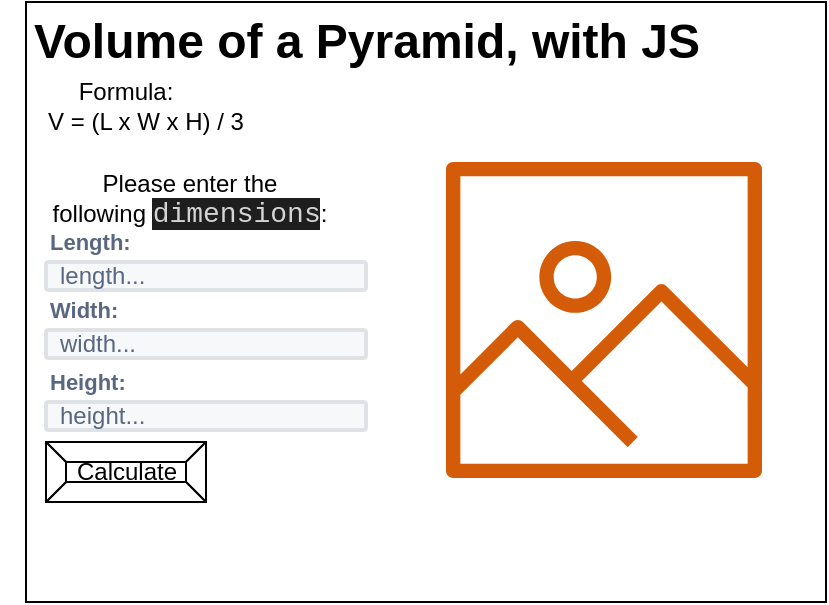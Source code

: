<mxfile>
    <diagram id="pIaEtrtLPv3HG8r1JEND" name="Page-1">
        <mxGraphModel dx="463" dy="490" grid="1" gridSize="10" guides="1" tooltips="1" connect="1" arrows="1" fold="1" page="1" pageScale="1" pageWidth="850" pageHeight="1100" math="0" shadow="0">
            <root>
                <mxCell id="0"/>
                <mxCell id="1" parent="0"/>
                <mxCell id="2" value="" style="rounded=0;whiteSpace=wrap;html=1;" parent="1" vertex="1">
                    <mxGeometry x="80" y="80" width="400" height="300" as="geometry"/>
                </mxCell>
                <mxCell id="6" value="Calculate" style="labelPosition=center;verticalLabelPosition=middle;align=center;html=1;shape=mxgraph.basic.button;dx=10;" parent="1" vertex="1">
                    <mxGeometry x="90" y="300" width="80" height="30" as="geometry"/>
                </mxCell>
                <mxCell id="16" value="Length:" style="fillColor=none;strokeColor=none;html=1;fontSize=11;fontStyle=0;align=left;fontColor=#596780;fontStyle=1;fontSize=11" parent="1" vertex="1">
                    <mxGeometry x="90" y="190" width="240" height="20" as="geometry"/>
                </mxCell>
                <mxCell id="17" value="length..." style="rounded=1;arcSize=9;fillColor=#F7F8F9;align=left;spacingLeft=5;strokeColor=#DEE1E6;html=1;strokeWidth=2;fontColor=#596780;fontSize=12" parent="1" vertex="1">
                    <mxGeometry x="90" y="210" width="160" height="14" as="geometry"/>
                </mxCell>
                <mxCell id="19" value="width..." style="rounded=1;arcSize=9;fillColor=#F7F8F9;align=left;spacingLeft=5;strokeColor=#DEE1E6;html=1;strokeWidth=2;fontColor=#596780;fontSize=12" parent="1" vertex="1">
                    <mxGeometry x="90" y="244" width="160" height="14" as="geometry"/>
                </mxCell>
                <mxCell id="20" value="height..." style="rounded=1;arcSize=9;fillColor=#F7F8F9;align=left;spacingLeft=5;strokeColor=#DEE1E6;html=1;strokeWidth=2;fontColor=#596780;fontSize=12" parent="1" vertex="1">
                    <mxGeometry x="90" y="280" width="160" height="14" as="geometry"/>
                </mxCell>
                <mxCell id="21" value="Height:" style="fillColor=none;strokeColor=none;html=1;fontSize=11;fontStyle=0;align=left;fontColor=#596780;fontStyle=1;fontSize=11" parent="1" vertex="1">
                    <mxGeometry x="90" y="260" width="240" height="20" as="geometry"/>
                </mxCell>
                <mxCell id="22" value="Width:" style="fillColor=none;strokeColor=none;html=1;fontSize=11;fontStyle=0;align=left;fontColor=#596780;fontStyle=1;fontSize=11" parent="1" vertex="1">
                    <mxGeometry x="90" y="224" width="240" height="20" as="geometry"/>
                </mxCell>
                <mxCell id="26" value="" style="sketch=0;outlineConnect=0;fontColor=#232F3E;gradientColor=none;fillColor=#D45B07;strokeColor=none;dashed=0;verticalLabelPosition=bottom;verticalAlign=top;align=center;html=1;fontSize=12;fontStyle=0;aspect=fixed;pointerEvents=1;shape=mxgraph.aws4.container_registry_image;" parent="1" vertex="1">
                    <mxGeometry x="290" y="160" width="158" height="158" as="geometry"/>
                </mxCell>
                <mxCell id="27" value="Volume of a Pyramid, with JS" style="text;strokeColor=none;fillColor=none;html=1;fontSize=24;fontStyle=1;verticalAlign=middle;align=center;" parent="1" vertex="1">
                    <mxGeometry x="200" y="80" width="100" height="40" as="geometry"/>
                </mxCell>
                <mxCell id="28" value="Formula:" style="text;html=1;strokeColor=none;fillColor=none;align=center;verticalAlign=middle;whiteSpace=wrap;rounded=0;" parent="1" vertex="1">
                    <mxGeometry x="100" y="110" width="60" height="30" as="geometry"/>
                </mxCell>
                <UserObject label="V = (L x W x H) / 3" placeholders="1" name="Variable" id="29">
                    <mxCell style="text;html=1;strokeColor=none;fillColor=none;align=center;verticalAlign=middle;whiteSpace=wrap;overflow=hidden;" parent="1" vertex="1">
                        <mxGeometry x="70" y="130" width="140" height="20" as="geometry"/>
                    </mxCell>
                </UserObject>
                <UserObject label="Please enter the following&amp;nbsp;&lt;span style=&quot;background-color: rgb(30 , 30 , 30) ; color: rgb(212 , 212 , 212) ; font-family: &amp;#34;consolas&amp;#34; , &amp;#34;courier new&amp;#34; , monospace ; font-size: 14px&quot;&gt;dimensions&lt;/span&gt;&lt;span&gt;:&lt;/span&gt;" placeholders="1" name="Variable" id="nAfjT1JvepFu_Qh119zT-30">
                    <mxCell style="text;html=1;strokeColor=none;fillColor=none;align=center;verticalAlign=middle;whiteSpace=wrap;overflow=hidden;" parent="1" vertex="1">
                        <mxGeometry x="67" y="154" width="190" height="50" as="geometry"/>
                    </mxCell>
                </UserObject>
            </root>
        </mxGraphModel>
    </diagram>
    <diagram id="EfJBTI8J3k9-4t_WPZMU" name="Page-2">
        <mxGraphModel dx="463" dy="490" grid="1" gridSize="10" guides="1" tooltips="1" connect="1" arrows="1" fold="1" page="1" pageScale="1" pageWidth="827" pageHeight="1169" math="0" shadow="0">
            <root>
                <mxCell id="SlAN4rpTddr9tJkAFKHK-0"/>
                <mxCell id="SlAN4rpTddr9tJkAFKHK-1" parent="SlAN4rpTddr9tJkAFKHK-0"/>
                <mxCell id="6VO3gdrZw4tmIweeU7qc-0" value="" style="rounded=0;whiteSpace=wrap;html=1;" parent="SlAN4rpTddr9tJkAFKHK-1" vertex="1">
                    <mxGeometry x="80" y="80" width="400" height="300" as="geometry"/>
                </mxCell>
                <mxCell id="6VO3gdrZw4tmIweeU7qc-1" value="Calculate" style="labelPosition=center;verticalLabelPosition=middle;align=center;html=1;shape=mxgraph.basic.button;dx=10;" parent="SlAN4rpTddr9tJkAFKHK-1" vertex="1">
                    <mxGeometry x="90" y="300" width="80" height="30" as="geometry"/>
                </mxCell>
                <mxCell id="6VO3gdrZw4tmIweeU7qc-2" value="Length:" style="fillColor=none;strokeColor=none;html=1;fontSize=11;fontStyle=0;align=left;fontColor=#596780;fontStyle=1;fontSize=11" parent="SlAN4rpTddr9tJkAFKHK-1" vertex="1">
                    <mxGeometry x="90" y="190" width="240" height="20" as="geometry"/>
                </mxCell>
                <mxCell id="6VO3gdrZw4tmIweeU7qc-3" value="length..." style="rounded=1;arcSize=9;fillColor=#F7F8F9;align=left;spacingLeft=5;strokeColor=#DEE1E6;html=1;strokeWidth=2;fontColor=#596780;fontSize=12" parent="SlAN4rpTddr9tJkAFKHK-1" vertex="1">
                    <mxGeometry x="90" y="210" width="160" height="14" as="geometry"/>
                </mxCell>
                <mxCell id="6VO3gdrZw4tmIweeU7qc-4" value="width..." style="rounded=1;arcSize=9;fillColor=#F7F8F9;align=left;spacingLeft=5;strokeColor=#DEE1E6;html=1;strokeWidth=2;fontColor=#596780;fontSize=12" parent="SlAN4rpTddr9tJkAFKHK-1" vertex="1">
                    <mxGeometry x="90" y="244" width="160" height="14" as="geometry"/>
                </mxCell>
                <mxCell id="6VO3gdrZw4tmIweeU7qc-5" value="height..." style="rounded=1;arcSize=9;fillColor=#F7F8F9;align=left;spacingLeft=5;strokeColor=#DEE1E6;html=1;strokeWidth=2;fontColor=#596780;fontSize=12" parent="SlAN4rpTddr9tJkAFKHK-1" vertex="1">
                    <mxGeometry x="90" y="280" width="160" height="14" as="geometry"/>
                </mxCell>
                <mxCell id="6VO3gdrZw4tmIweeU7qc-6" value="Height:" style="fillColor=none;strokeColor=none;html=1;fontSize=11;fontStyle=0;align=left;fontColor=#596780;fontStyle=1;fontSize=11" parent="SlAN4rpTddr9tJkAFKHK-1" vertex="1">
                    <mxGeometry x="90" y="260" width="240" height="20" as="geometry"/>
                </mxCell>
                <mxCell id="6VO3gdrZw4tmIweeU7qc-7" value="Width:" style="fillColor=none;strokeColor=none;html=1;fontSize=11;fontStyle=0;align=left;fontColor=#596780;fontStyle=1;fontSize=11" parent="SlAN4rpTddr9tJkAFKHK-1" vertex="1">
                    <mxGeometry x="90" y="224" width="240" height="20" as="geometry"/>
                </mxCell>
                <mxCell id="6VO3gdrZw4tmIweeU7qc-8" value="" style="sketch=0;outlineConnect=0;fontColor=#232F3E;gradientColor=none;fillColor=#D45B07;strokeColor=none;dashed=0;verticalLabelPosition=bottom;verticalAlign=top;align=center;html=1;fontSize=12;fontStyle=0;aspect=fixed;pointerEvents=1;shape=mxgraph.aws4.container_registry_image;" parent="SlAN4rpTddr9tJkAFKHK-1" vertex="1">
                    <mxGeometry x="290" y="160" width="158" height="158" as="geometry"/>
                </mxCell>
                <mxCell id="6VO3gdrZw4tmIweeU7qc-9" value="Volume of a Pyramid, with JS" style="text;strokeColor=none;fillColor=none;html=1;fontSize=24;fontStyle=1;verticalAlign=middle;align=center;" parent="SlAN4rpTddr9tJkAFKHK-1" vertex="1">
                    <mxGeometry x="200" y="80" width="100" height="40" as="geometry"/>
                </mxCell>
                <mxCell id="6VO3gdrZw4tmIweeU7qc-10" value="Formula:" style="text;html=1;strokeColor=none;fillColor=none;align=center;verticalAlign=middle;whiteSpace=wrap;rounded=0;" parent="SlAN4rpTddr9tJkAFKHK-1" vertex="1">
                    <mxGeometry x="100" y="110" width="60" height="30" as="geometry"/>
                </mxCell>
                <UserObject label="V = (L x W x H) / 3" placeholders="1" name="Variable" id="6VO3gdrZw4tmIweeU7qc-11">
                    <mxCell style="text;html=1;strokeColor=none;fillColor=none;align=center;verticalAlign=middle;whiteSpace=wrap;overflow=hidden;" parent="SlAN4rpTddr9tJkAFKHK-1" vertex="1">
                        <mxGeometry x="70" y="130" width="140" height="20" as="geometry"/>
                    </mxCell>
                </UserObject>
                <UserObject label="Please enter the following&amp;nbsp;&lt;span style=&quot;background-color: rgb(30 , 30 , 30) ; color: rgb(212 , 212 , 212) ; font-family: &amp;#34;consolas&amp;#34; , &amp;#34;courier new&amp;#34; , monospace ; font-size: 14px&quot;&gt;dimensions&lt;/span&gt;&lt;span&gt;:&lt;/span&gt;" placeholders="1" name="Variable" id="6VO3gdrZw4tmIweeU7qc-12">
                    <mxCell style="text;html=1;strokeColor=none;fillColor=none;align=center;verticalAlign=middle;whiteSpace=wrap;overflow=hidden;" parent="SlAN4rpTddr9tJkAFKHK-1" vertex="1">
                        <mxGeometry x="67" y="154" width="190" height="50" as="geometry"/>
                    </mxCell>
                </UserObject>
                <UserObject label="Area: _____mm" placeholders="1" name="Variable" id="6VO3gdrZw4tmIweeU7qc-13">
                    <mxCell style="text;html=1;strokeColor=none;fillColor=none;align=center;verticalAlign=middle;whiteSpace=wrap;overflow=hidden;" parent="SlAN4rpTddr9tJkAFKHK-1" vertex="1">
                        <mxGeometry x="35" y="318" width="190" height="50" as="geometry"/>
                    </mxCell>
                </UserObject>
            </root>
        </mxGraphModel>
    </diagram>
</mxfile>